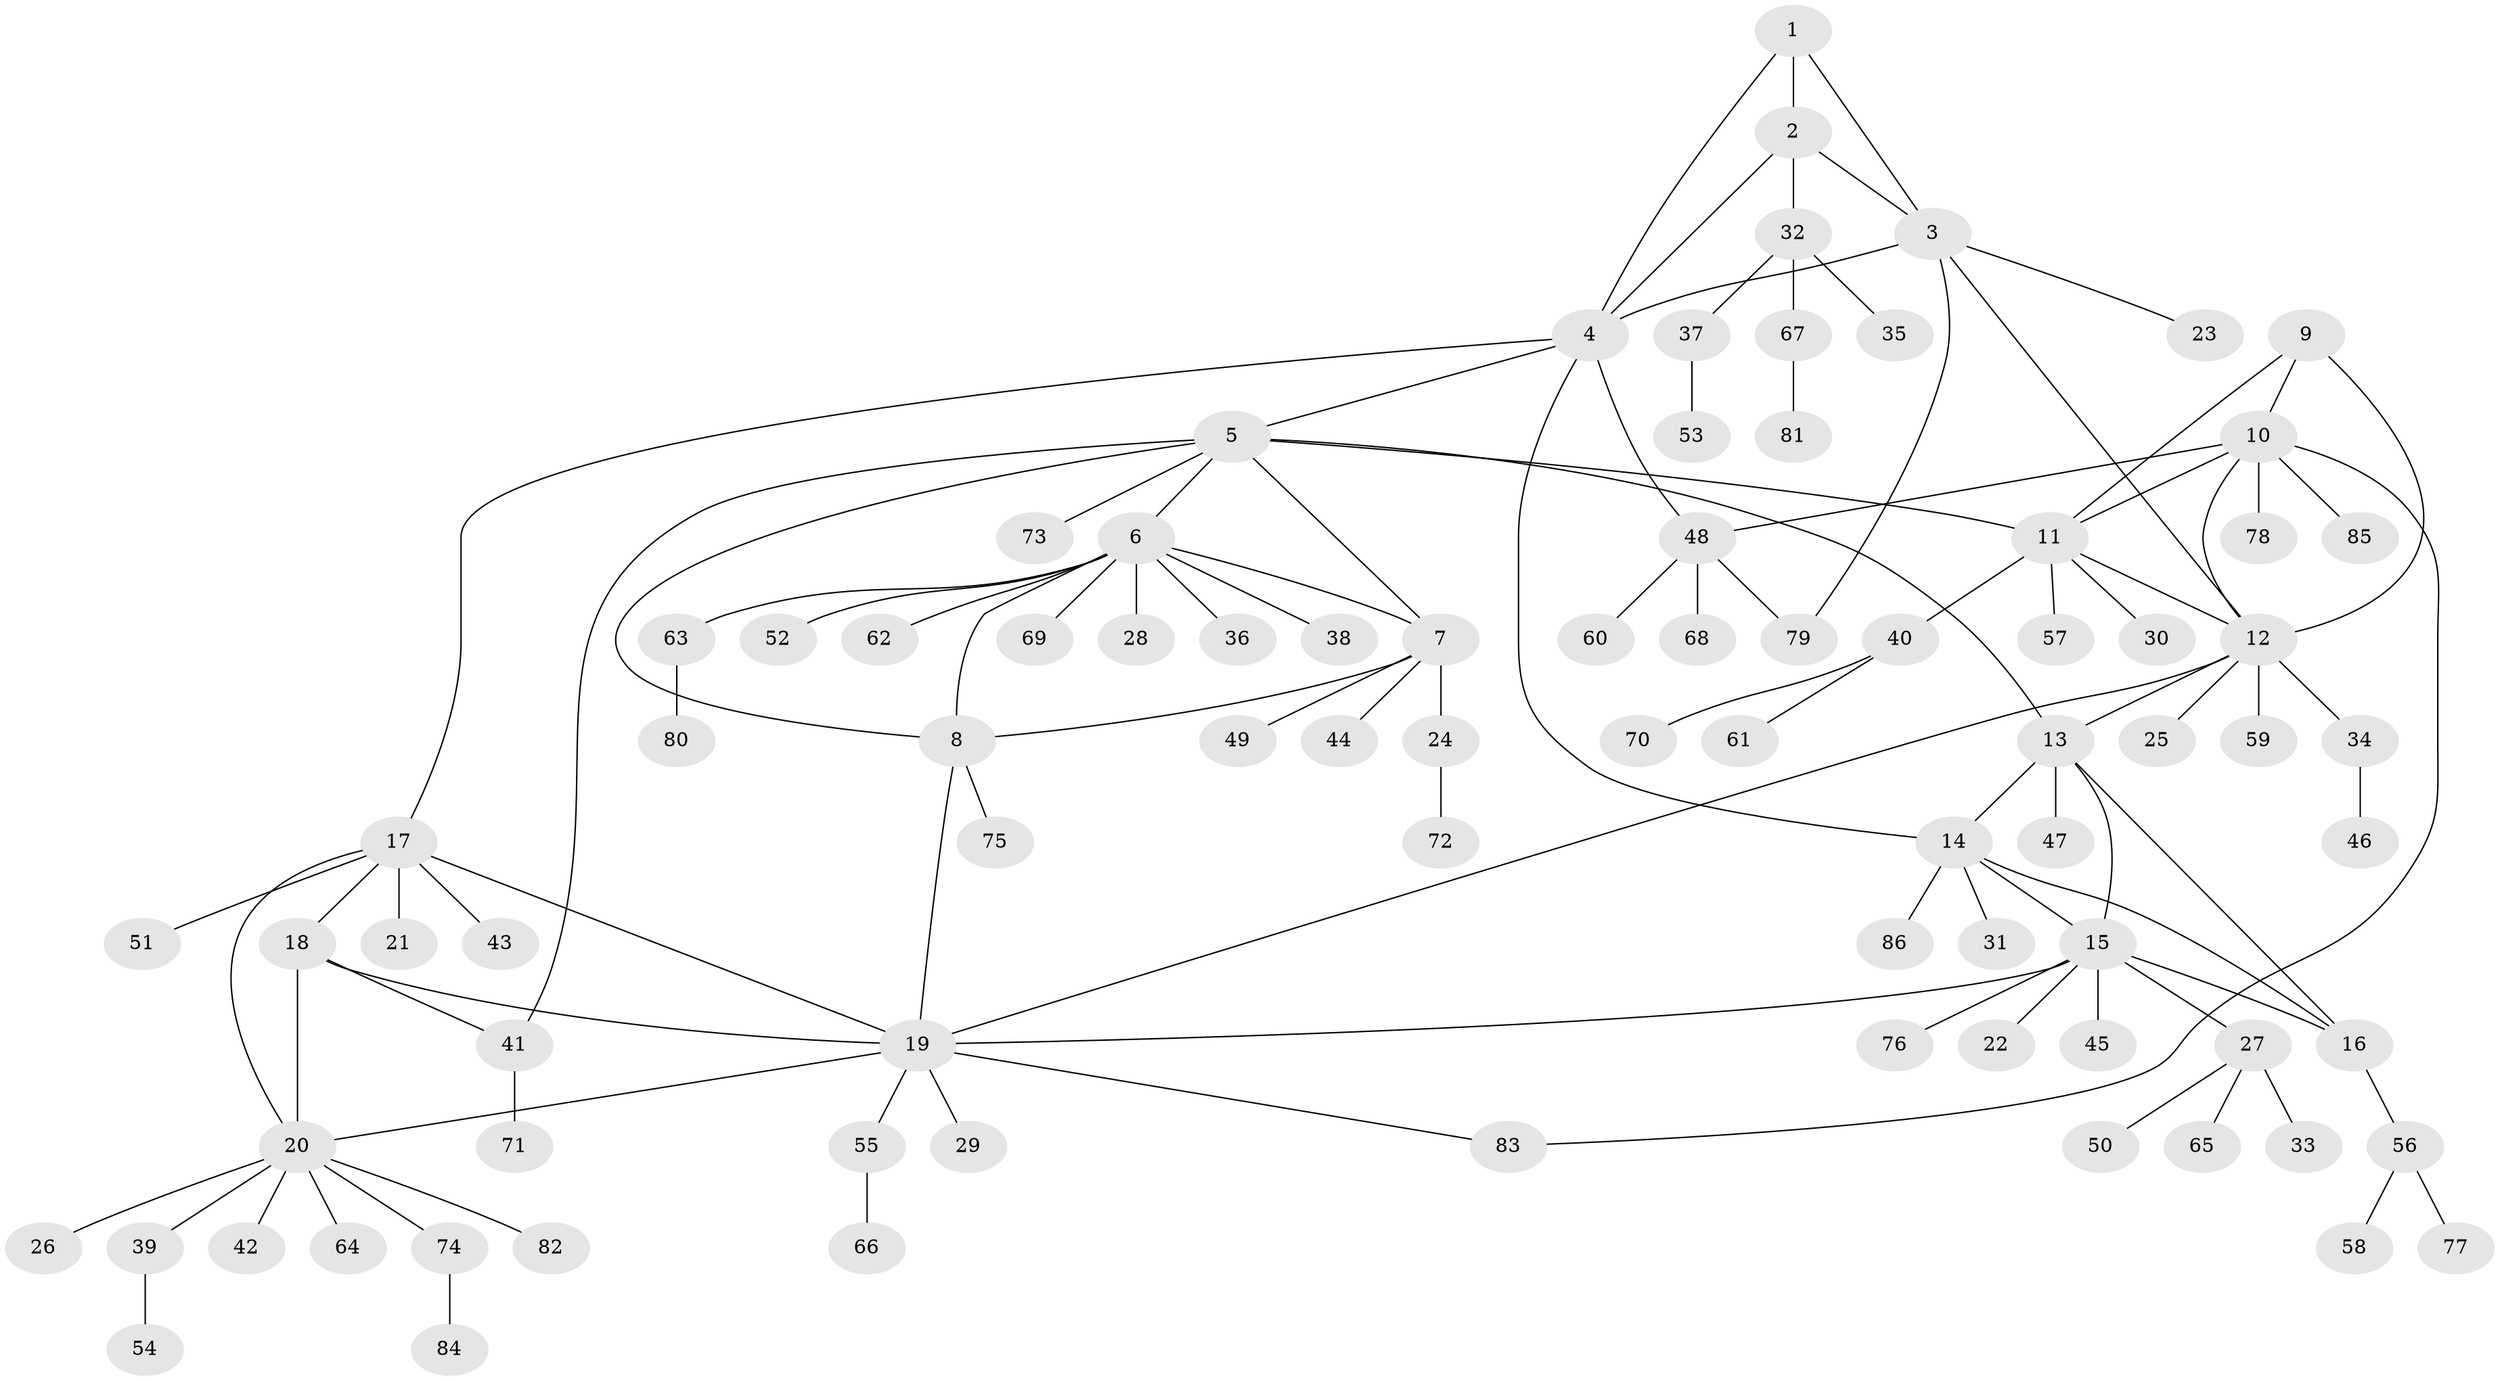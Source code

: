 // Generated by graph-tools (version 1.1) at 2025/11/02/27/25 16:11:29]
// undirected, 86 vertices, 110 edges
graph export_dot {
graph [start="1"]
  node [color=gray90,style=filled];
  1;
  2;
  3;
  4;
  5;
  6;
  7;
  8;
  9;
  10;
  11;
  12;
  13;
  14;
  15;
  16;
  17;
  18;
  19;
  20;
  21;
  22;
  23;
  24;
  25;
  26;
  27;
  28;
  29;
  30;
  31;
  32;
  33;
  34;
  35;
  36;
  37;
  38;
  39;
  40;
  41;
  42;
  43;
  44;
  45;
  46;
  47;
  48;
  49;
  50;
  51;
  52;
  53;
  54;
  55;
  56;
  57;
  58;
  59;
  60;
  61;
  62;
  63;
  64;
  65;
  66;
  67;
  68;
  69;
  70;
  71;
  72;
  73;
  74;
  75;
  76;
  77;
  78;
  79;
  80;
  81;
  82;
  83;
  84;
  85;
  86;
  1 -- 2;
  1 -- 3;
  1 -- 4;
  2 -- 3;
  2 -- 4;
  2 -- 32;
  3 -- 4;
  3 -- 12;
  3 -- 23;
  3 -- 79;
  4 -- 5;
  4 -- 14;
  4 -- 17;
  4 -- 48;
  5 -- 6;
  5 -- 7;
  5 -- 8;
  5 -- 11;
  5 -- 13;
  5 -- 41;
  5 -- 73;
  6 -- 7;
  6 -- 8;
  6 -- 28;
  6 -- 36;
  6 -- 38;
  6 -- 52;
  6 -- 62;
  6 -- 63;
  6 -- 69;
  7 -- 8;
  7 -- 24;
  7 -- 44;
  7 -- 49;
  8 -- 19;
  8 -- 75;
  9 -- 10;
  9 -- 11;
  9 -- 12;
  10 -- 11;
  10 -- 12;
  10 -- 48;
  10 -- 78;
  10 -- 83;
  10 -- 85;
  11 -- 12;
  11 -- 30;
  11 -- 40;
  11 -- 57;
  12 -- 13;
  12 -- 19;
  12 -- 25;
  12 -- 34;
  12 -- 59;
  13 -- 14;
  13 -- 15;
  13 -- 16;
  13 -- 47;
  14 -- 15;
  14 -- 16;
  14 -- 31;
  14 -- 86;
  15 -- 16;
  15 -- 19;
  15 -- 22;
  15 -- 27;
  15 -- 45;
  15 -- 76;
  16 -- 56;
  17 -- 18;
  17 -- 19;
  17 -- 20;
  17 -- 21;
  17 -- 43;
  17 -- 51;
  18 -- 19;
  18 -- 20;
  18 -- 41;
  19 -- 20;
  19 -- 29;
  19 -- 55;
  19 -- 83;
  20 -- 26;
  20 -- 39;
  20 -- 42;
  20 -- 64;
  20 -- 74;
  20 -- 82;
  24 -- 72;
  27 -- 33;
  27 -- 50;
  27 -- 65;
  32 -- 35;
  32 -- 37;
  32 -- 67;
  34 -- 46;
  37 -- 53;
  39 -- 54;
  40 -- 61;
  40 -- 70;
  41 -- 71;
  48 -- 60;
  48 -- 68;
  48 -- 79;
  55 -- 66;
  56 -- 58;
  56 -- 77;
  63 -- 80;
  67 -- 81;
  74 -- 84;
}
